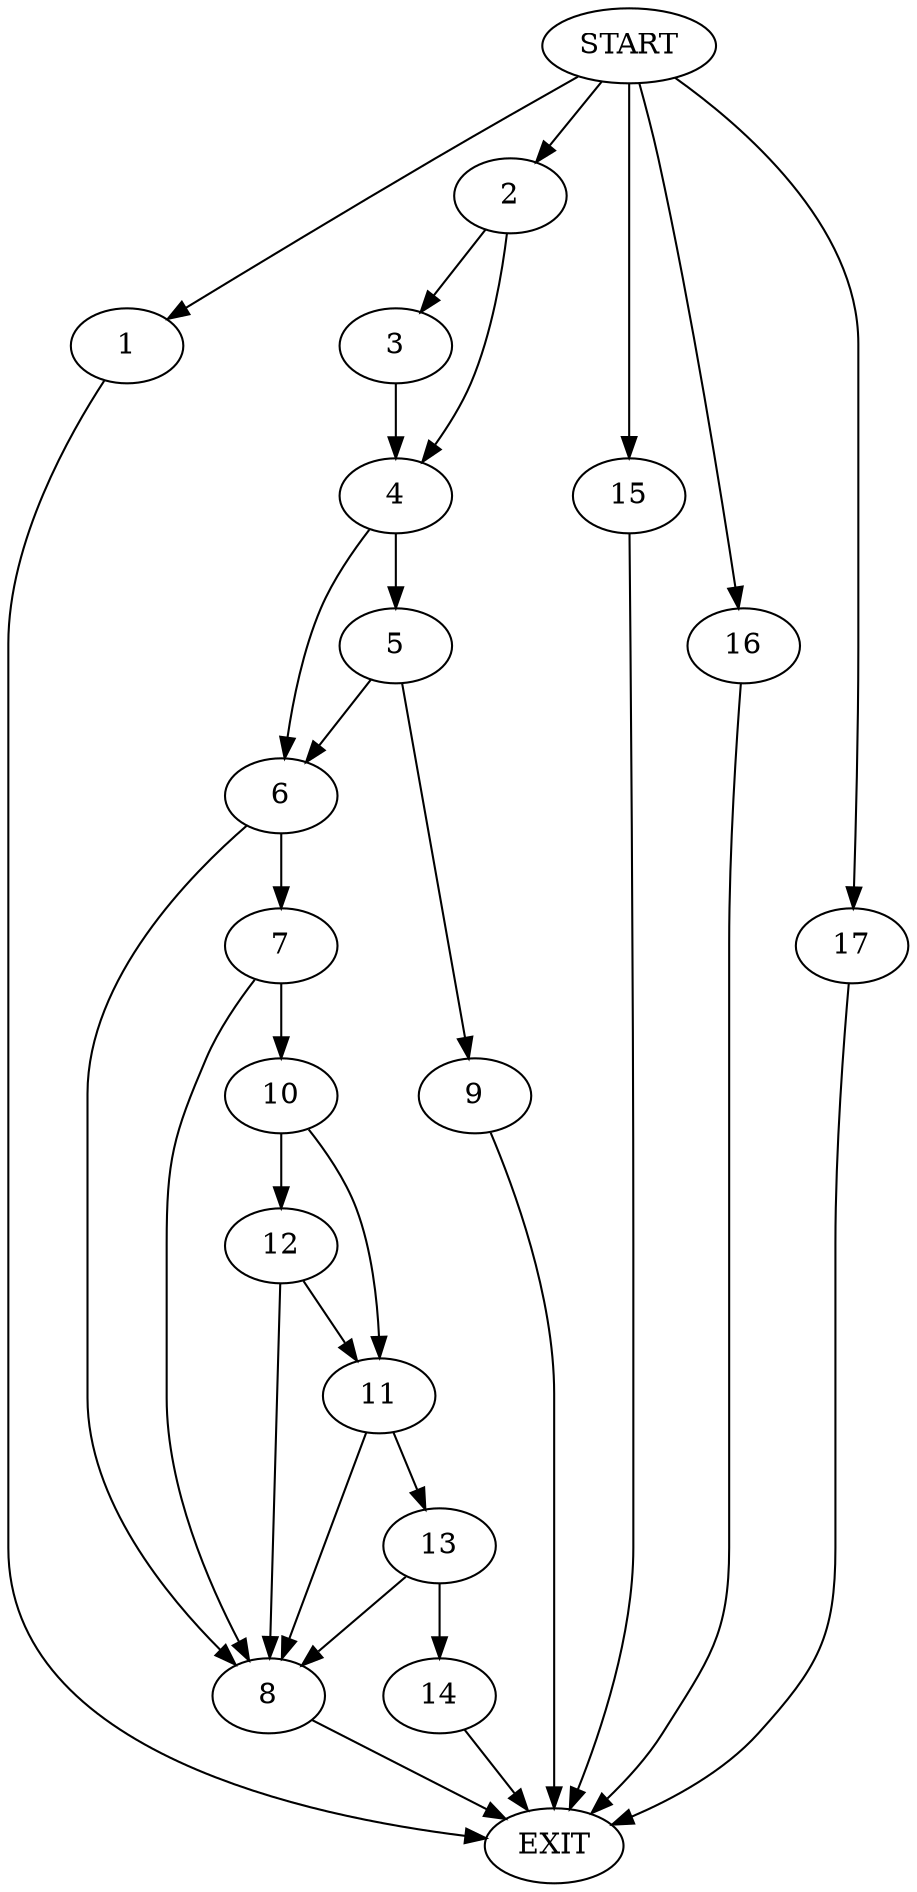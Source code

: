 digraph {
0 [label="START"]
18 [label="EXIT"]
0 -> 1
1 -> 18
0 -> 2
2 -> 3
2 -> 4
3 -> 4
4 -> 5
4 -> 6
6 -> 7
6 -> 8
5 -> 6
5 -> 9
9 -> 18
7 -> 10
7 -> 8
8 -> 18
10 -> 11
10 -> 12
11 -> 8
11 -> 13
12 -> 11
12 -> 8
13 -> 8
13 -> 14
0 -> 15
15 -> 18
14 -> 18
0 -> 16
16 -> 18
0 -> 17
17 -> 18
}
